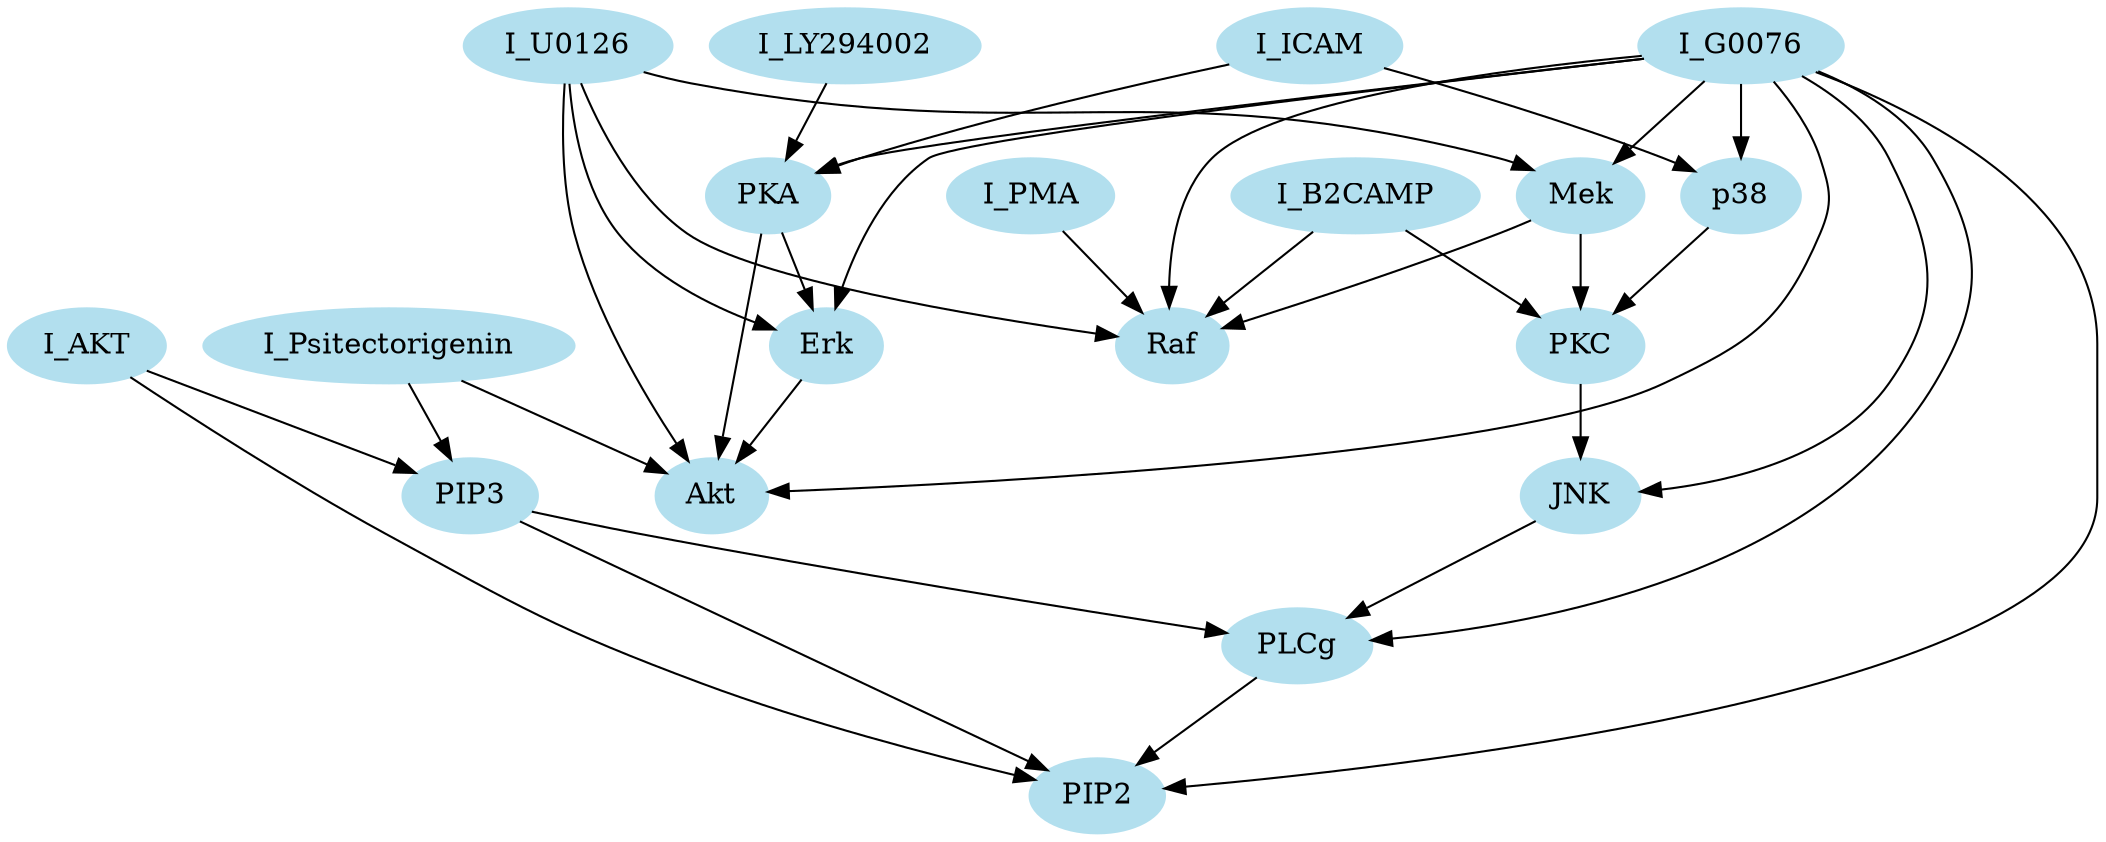 digraph ofzo {
node [color=lightblue2, style=filled];
"Raf";
"Mek";
"PLCg";
"PIP2";
"PIP3";
"Erk";
"Akt";
"PKA";
"PKC";
"p38";
"JNK";
"I_ICAM";
"I_AKT";
"I_G0076";
"I_Psitectorigenin";
"I_U0126";
"I_LY294002";
"I_PMA";
"I_B2CAMP";
"I_G0076" -> "Mek";
"I_G0076" -> "JNK";
"Erk" -> "Akt";
"I_U0126" -> "Raf";
"I_U0126" -> "Erk";
"I_U0126" -> "Mek";
"I_G0076" -> "Akt";
"PIP3" -> "PIP2";
"I_PMA" -> "Raf";
"Mek" -> "PKC";
"I_U0126" -> "Akt";
"Mek" -> "Raf";
"I_B2CAMP" -> "Raf";
"I_G0076" -> "Erk";
"p38" -> "PKC";
"PLCg" -> "PIP2";
"I_Psitectorigenin" -> "Akt";
"I_ICAM" -> "p38";
"PIP3" -> "PLCg";
"PKA" -> "Erk";
"I_G0076" -> "Raf";
"I_AKT" -> "PIP2";
"I_G0076" -> "PLCg";
"I_G0076" -> "PIP2";
"I_ICAM" -> "PKA";
"I_G0076" -> "PKA";
"I_LY294002" -> "PKA";
"PKA" -> "Akt";
"PKC" -> "JNK";
"I_B2CAMP" -> "PKC";
"I_G0076" -> "p38";
"JNK" -> "PLCg";
"I_Psitectorigenin" -> "PIP3";
"I_AKT" -> "PIP3";
}
